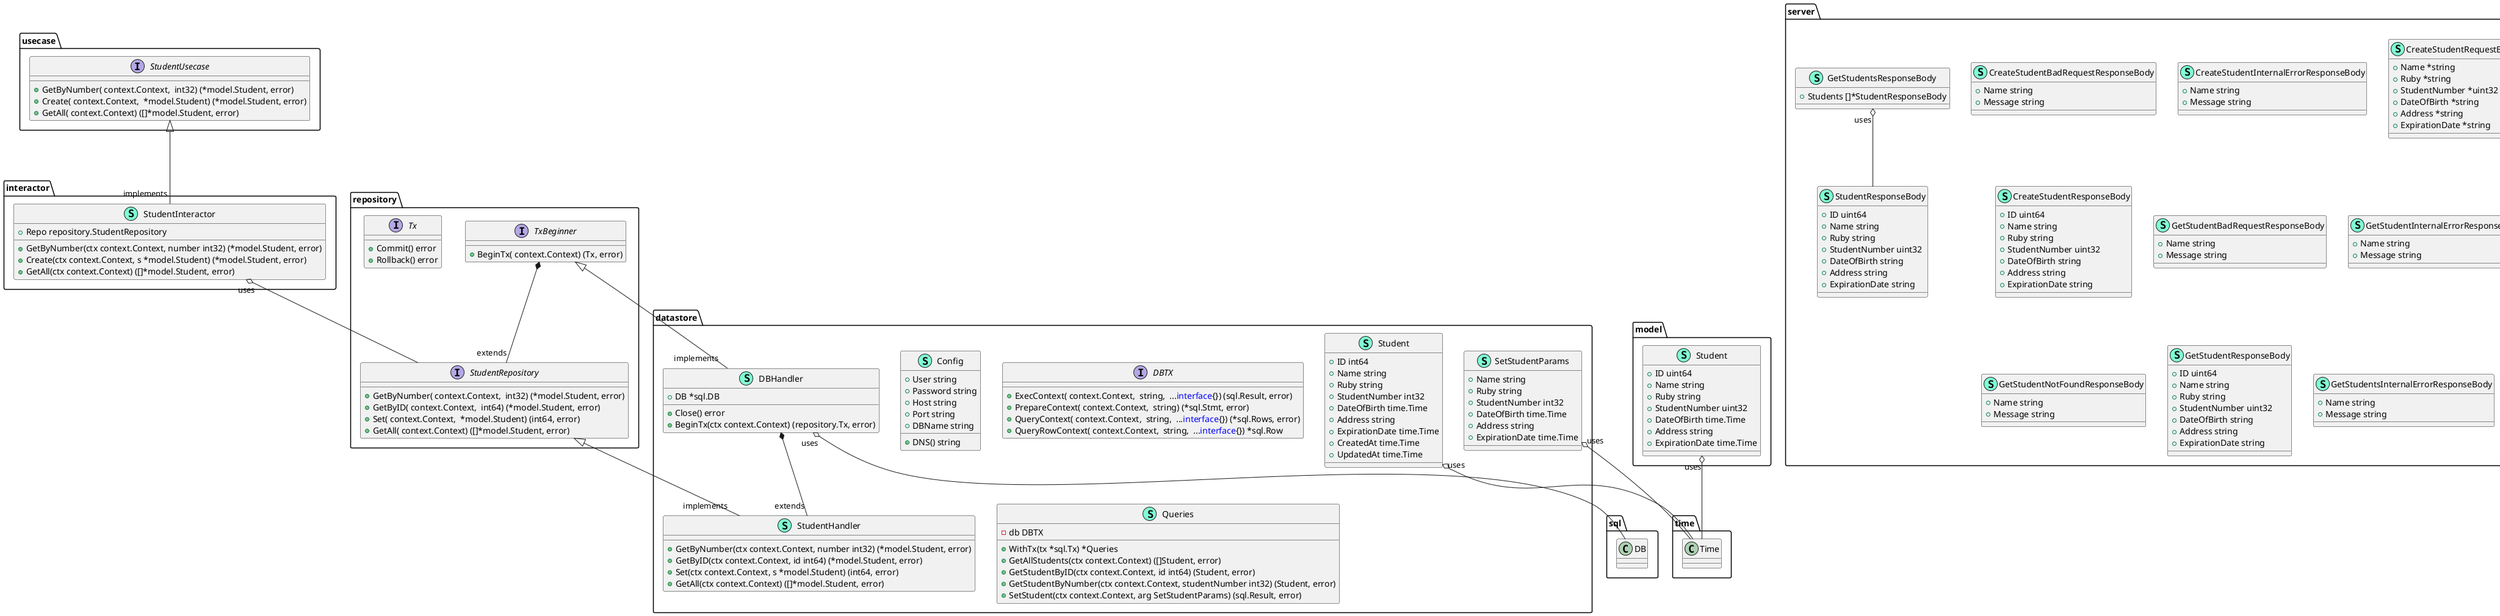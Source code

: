 @startuml
namespace datastore {
    class Config << (S,Aquamarine) >> {
        + User string
        + Password string
        + Host string
        + Port string
        + DBName string

        + DNS() string

    }
    class DBHandler << (S,Aquamarine) >> {
        + DB *sql.DB

        + Close() error
        + BeginTx(ctx context.Context) (repository.Tx, error)

    }
    interface DBTX  {
        + ExecContext( context.Context,  string,  ...<font color=blue>interface</font>{}) (sql.Result, error)
        + PrepareContext( context.Context,  string) (*sql.Stmt, error)
        + QueryContext( context.Context,  string,  ...<font color=blue>interface</font>{}) (*sql.Rows, error)
        + QueryRowContext( context.Context,  string,  ...<font color=blue>interface</font>{}) *sql.Row

    }
    class Queries << (S,Aquamarine) >> {
        - db DBTX

        + WithTx(tx *sql.Tx) *Queries
        + GetAllStudents(ctx context.Context) ([]Student, error)
        + GetStudentByID(ctx context.Context, id int64) (Student, error)
        + GetStudentByNumber(ctx context.Context, studentNumber int32) (Student, error)
        + SetStudent(ctx context.Context, arg SetStudentParams) (sql.Result, error)

    }
    class SetStudentParams << (S,Aquamarine) >> {
        + Name string
        + Ruby string
        + StudentNumber int32
        + DateOfBirth time.Time
        + Address string
        + ExpirationDate time.Time

    }
    class Student << (S,Aquamarine) >> {
        + ID int64
        + Name string
        + Ruby string
        + StudentNumber int32
        + DateOfBirth time.Time
        + Address string
        + ExpirationDate time.Time
        + CreatedAt time.Time
        + UpdatedAt time.Time

    }
    class StudentHandler << (S,Aquamarine) >> {
        + GetByNumber(ctx context.Context, number int32) (*model.Student, error)
        + GetByID(ctx context.Context, id int64) (*model.Student, error)
        + Set(ctx context.Context, s *model.Student) (int64, error)
        + GetAll(ctx context.Context) ([]*model.Student, error)

    }
}
"datastore.DBHandler" *-- "extends""datastore.StudentHandler"

"repository.TxBeginner" <|-- "implements""datastore.DBHandler"
"repository.StudentRepository" <|-- "implements""datastore.StudentHandler"

"datastore.DBHandler""uses" o-- "sql.DB"
"datastore.SetStudentParams""uses" o-- "time.Time"
"datastore.Student""uses" o-- "time.Time"

namespace interactor {
    class StudentInteractor << (S,Aquamarine) >> {
        + Repo repository.StudentRepository

        + GetByNumber(ctx context.Context, number int32) (*model.Student, error)
        + Create(ctx context.Context, s *model.Student) (*model.Student, error)
        + GetAll(ctx context.Context) ([]*model.Student, error)

    }
}

"usecase.StudentUsecase" <|-- "implements""interactor.StudentInteractor"

"interactor.StudentInteractor""uses" o-- "repository.StudentRepository"

namespace model {
    class Student << (S,Aquamarine) >> {
        + ID uint64
        + Name string
        + Ruby string
        + StudentNumber uint32
        + DateOfBirth time.Time
        + Address string
        + ExpirationDate time.Time

    }
}


"model.Student""uses" o-- "time.Time"

namespace repository {
    interface StudentRepository  {
        + GetByNumber( context.Context,  int32) (*model.Student, error)
        + GetByID( context.Context,  int64) (*model.Student, error)
        + Set( context.Context,  *model.Student) (int64, error)
        + GetAll( context.Context) ([]*model.Student, error)

    }
    interface Tx  {
        + Commit() error
        + Rollback() error

    }
    interface TxBeginner  {
        + BeginTx( context.Context) (Tx, error)

    }
}
"repository.TxBeginner" *-- "extends""repository.StudentRepository"



namespace server {
    class CreateStudentBadRequestResponseBody << (S,Aquamarine) >> {
        + Name string
        + Message string

    }
    class CreateStudentInternalErrorResponseBody << (S,Aquamarine) >> {
        + Name string
        + Message string

    }
    class CreateStudentRequestBody << (S,Aquamarine) >> {
        + Name *string
        + Ruby *string
        + StudentNumber *uint32
        + DateOfBirth *string
        + Address *string
        + ExpirationDate *string

    }
    class CreateStudentResponseBody << (S,Aquamarine) >> {
        + ID uint64
        + Name string
        + Ruby string
        + StudentNumber uint32
        + DateOfBirth string
        + Address string
        + ExpirationDate string

    }
    interface ErrorNamer  {
        + ErrorName() string

    }
    class GetStudentBadRequestResponseBody << (S,Aquamarine) >> {
        + Name string
        + Message string

    }
    class GetStudentInternalErrorResponseBody << (S,Aquamarine) >> {
        + Name string
        + Message string

    }
    class GetStudentNotFoundResponseBody << (S,Aquamarine) >> {
        + Name string
        + Message string

    }
    class GetStudentResponseBody << (S,Aquamarine) >> {
        + ID uint64
        + Name string
        + Ruby string
        + StudentNumber uint32
        + DateOfBirth string
        + Address string
        + ExpirationDate string

    }
    class GetStudentsInternalErrorResponseBody << (S,Aquamarine) >> {
        + Name string
        + Message string

    }
    class GetStudentsResponseBody << (S,Aquamarine) >> {
        + Students []*StudentResponseBody

    }
    class MountPoint << (S,Aquamarine) >> {
        + Method string
        + Verb string
        + Pattern string

    }
    class Server << (S,Aquamarine) >> {
        + Mounts []*MountPoint
        + GetStudent http.Handler
        + GetStudents http.Handler
        + CreateStudent http.Handler
        + CORS http.Handler

        + Service() string
        + Use(m <font color=blue>func</font>(http.Handler) http.Handler) 
        + Mount(mux http.Muxer) 

    }
    class StudentResponseBody << (S,Aquamarine) >> {
        + ID uint64
        + Name string
        + Ruby string
        + StudentNumber uint32
        + DateOfBirth string
        + Address string
        + ExpirationDate string

    }
}


"server.GetStudentsResponseBody""uses" o-- "server.StudentResponseBody"
"server.Server""uses" o-- "http.Handler"
"server.Server""uses" o-- "server.MountPoint"

namespace student {
    class CustomError << (S,Aquamarine) >> {
        + Name string
        + Message string

        + StatusCode() int
        + Error() string
        + ErrorName() string

    }
    class Endpoints << (S,Aquamarine) >> {
        + GetStudent pkg.Endpoint
        + GetStudents pkg.Endpoint
        + CreateStudent pkg.Endpoint

        + Use(m <font color=blue>func</font>(pkg.Endpoint) pkg.Endpoint) 

    }
    class GetStudentPayload << (S,Aquamarine) >> {
        + StudentNumber *uint32

    }
    interface Service  {
        + GetStudent( context.Context,  *GetStudentPayload) (*Student, error)
        + GetStudents( context.Context) (*Students, error)
        + CreateStudent( context.Context,  *StudentBody) (*Student, error)

    }
    class Student << (S,Aquamarine) >> {
        + ID uint64
        + Name string
        + Ruby string
        + StudentNumber uint32
        + DateOfBirth string
        + Address string
        + ExpirationDate string

    }
    class StudentBody << (S,Aquamarine) >> {
        + Name string
        + Ruby string
        + StudentNumber uint32
        + DateOfBirth string
        + Address string
        + ExpirationDate string

    }
    class Students << (S,Aquamarine) >> {
        + Students []*Student

    }
}

"server.ErrorNamer" <|-- "implements""student.CustomError"

"student.Endpoints""uses" o-- "pkg.Endpoint"
"student.Students""uses" o-- "student.Student"

namespace studentsapi {
    class studentsrvc << (S,Aquamarine) >> {
        - logger *log.Logger
        - handler repository.StudentRepository

        + GetStudent(ctx context.Context, p *student.GetStudentPayload) (*student.Student, error)
        + GetStudents(ctx context.Context) (*student.Students, error)
        + CreateStudent(ctx context.Context, body *student.StudentBody) (*student.Student, error)

    }
}

"student.Service" <|-- "implements""studentsapi.studentsrvc"


namespace usecase {
    interface StudentUsecase  {
        + GetByNumber( context.Context,  int32) (*model.Student, error)
        + Create( context.Context,  *model.Student) (*model.Student, error)
        + GetAll( context.Context) ([]*model.Student, error)

    }
}



namespace views {
    class Student << (S,Aquamarine) >> {
        + Projected *StudentView
        + View string

    }
    class StudentView << (S,Aquamarine) >> {
        + ID *uint64
        + Name *string
        + Ruby *string
        + StudentNumber *uint32
        + DateOfBirth *string
        + Address *string
        + ExpirationDate *string

    }
    class Students << (S,Aquamarine) >> {
        + Projected *StudentsView
        + View string

    }
    class StudentsView << (S,Aquamarine) >> {
        + Students []*StudentView

    }
}


"views.Student""uses" o-- "views.StudentView"
"views.Students""uses" o-- "views.StudentsView"
"views.StudentsView""uses" o-- "views.StudentView"

@enduml
